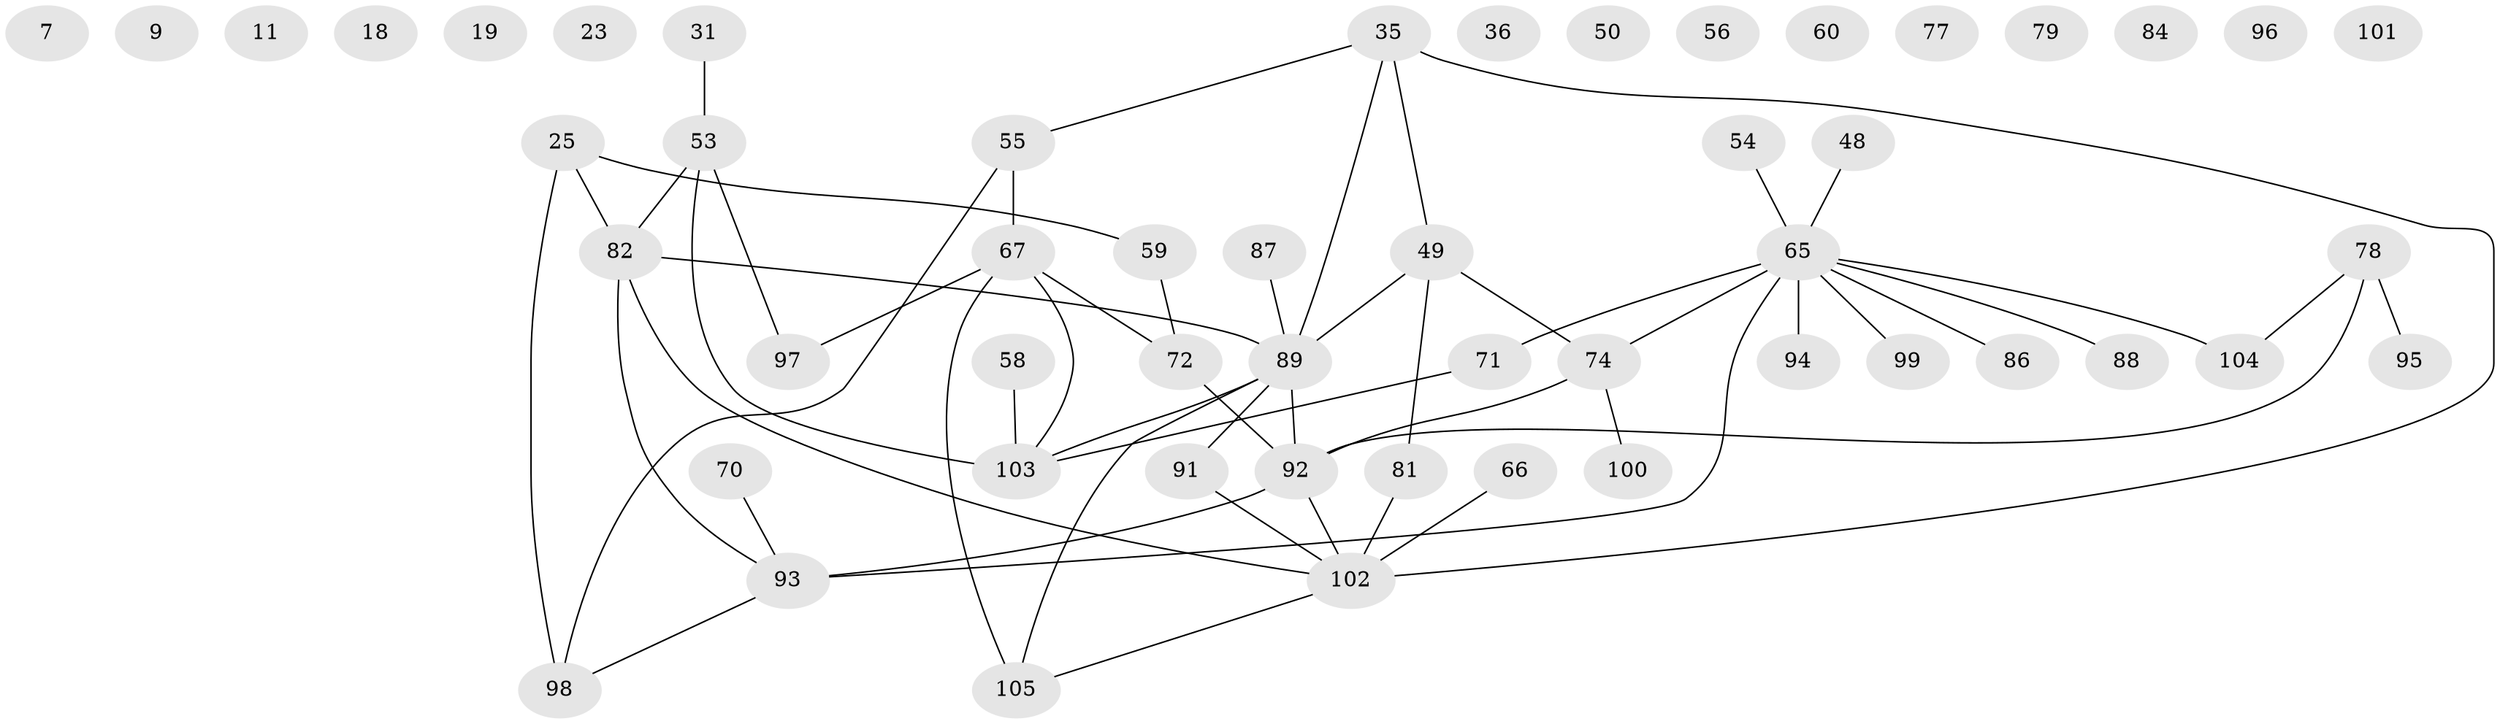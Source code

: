 // original degree distribution, {4: 0.11428571428571428, 3: 0.2571428571428571, 6: 0.009523809523809525, 1: 0.21904761904761905, 2: 0.2, 0: 0.12380952380952381, 5: 0.06666666666666667, 7: 0.009523809523809525}
// Generated by graph-tools (version 1.1) at 2025/40/03/09/25 04:40:40]
// undirected, 52 vertices, 55 edges
graph export_dot {
graph [start="1"]
  node [color=gray90,style=filled];
  7;
  9;
  11;
  18;
  19;
  23 [super="+22"];
  25;
  31;
  35 [super="+14"];
  36;
  48;
  49 [super="+6"];
  50;
  53 [super="+20"];
  54 [super="+40"];
  55;
  56;
  58;
  59 [super="+16"];
  60;
  65 [super="+52+43"];
  66;
  67 [super="+17+12+10+47"];
  70;
  71;
  72;
  74;
  77;
  78 [super="+73"];
  79;
  81;
  82 [super="+8+30"];
  84 [super="+37"];
  86 [super="+85"];
  87 [super="+64"];
  88;
  89 [super="+61+44"];
  91 [super="+80"];
  92 [super="+32+57"];
  93 [super="+69"];
  94;
  95;
  96;
  97 [super="+75"];
  98 [super="+83"];
  99;
  100 [super="+63"];
  101;
  102 [super="+62"];
  103 [super="+90"];
  104;
  105 [super="+21+39+46+76"];
  25 -- 59;
  25 -- 98 [weight=2];
  25 -- 82;
  31 -- 53;
  35 -- 89 [weight=2];
  35 -- 102 [weight=2];
  35 -- 49;
  35 -- 55;
  48 -- 65;
  49 -- 74 [weight=2];
  49 -- 81;
  49 -- 89 [weight=2];
  53 -- 82;
  53 -- 103 [weight=2];
  53 -- 97;
  54 -- 65;
  55 -- 98;
  55 -- 67;
  58 -- 103;
  59 -- 72 [weight=2];
  65 -- 99;
  65 -- 71;
  65 -- 104;
  65 -- 74;
  65 -- 86;
  65 -- 88;
  65 -- 94;
  65 -- 93 [weight=2];
  66 -- 102;
  67 -- 103 [weight=2];
  67 -- 105 [weight=2];
  67 -- 72;
  67 -- 97;
  70 -- 93;
  71 -- 103;
  72 -- 92;
  74 -- 100;
  74 -- 92;
  78 -- 95 [weight=2];
  78 -- 104;
  78 -- 92;
  81 -- 102;
  82 -- 93;
  82 -- 102;
  82 -- 89;
  87 -- 89;
  89 -- 91;
  89 -- 103 [weight=3];
  89 -- 105;
  89 -- 92;
  91 -- 102;
  92 -- 93;
  92 -- 102;
  93 -- 98;
  102 -- 105;
}

